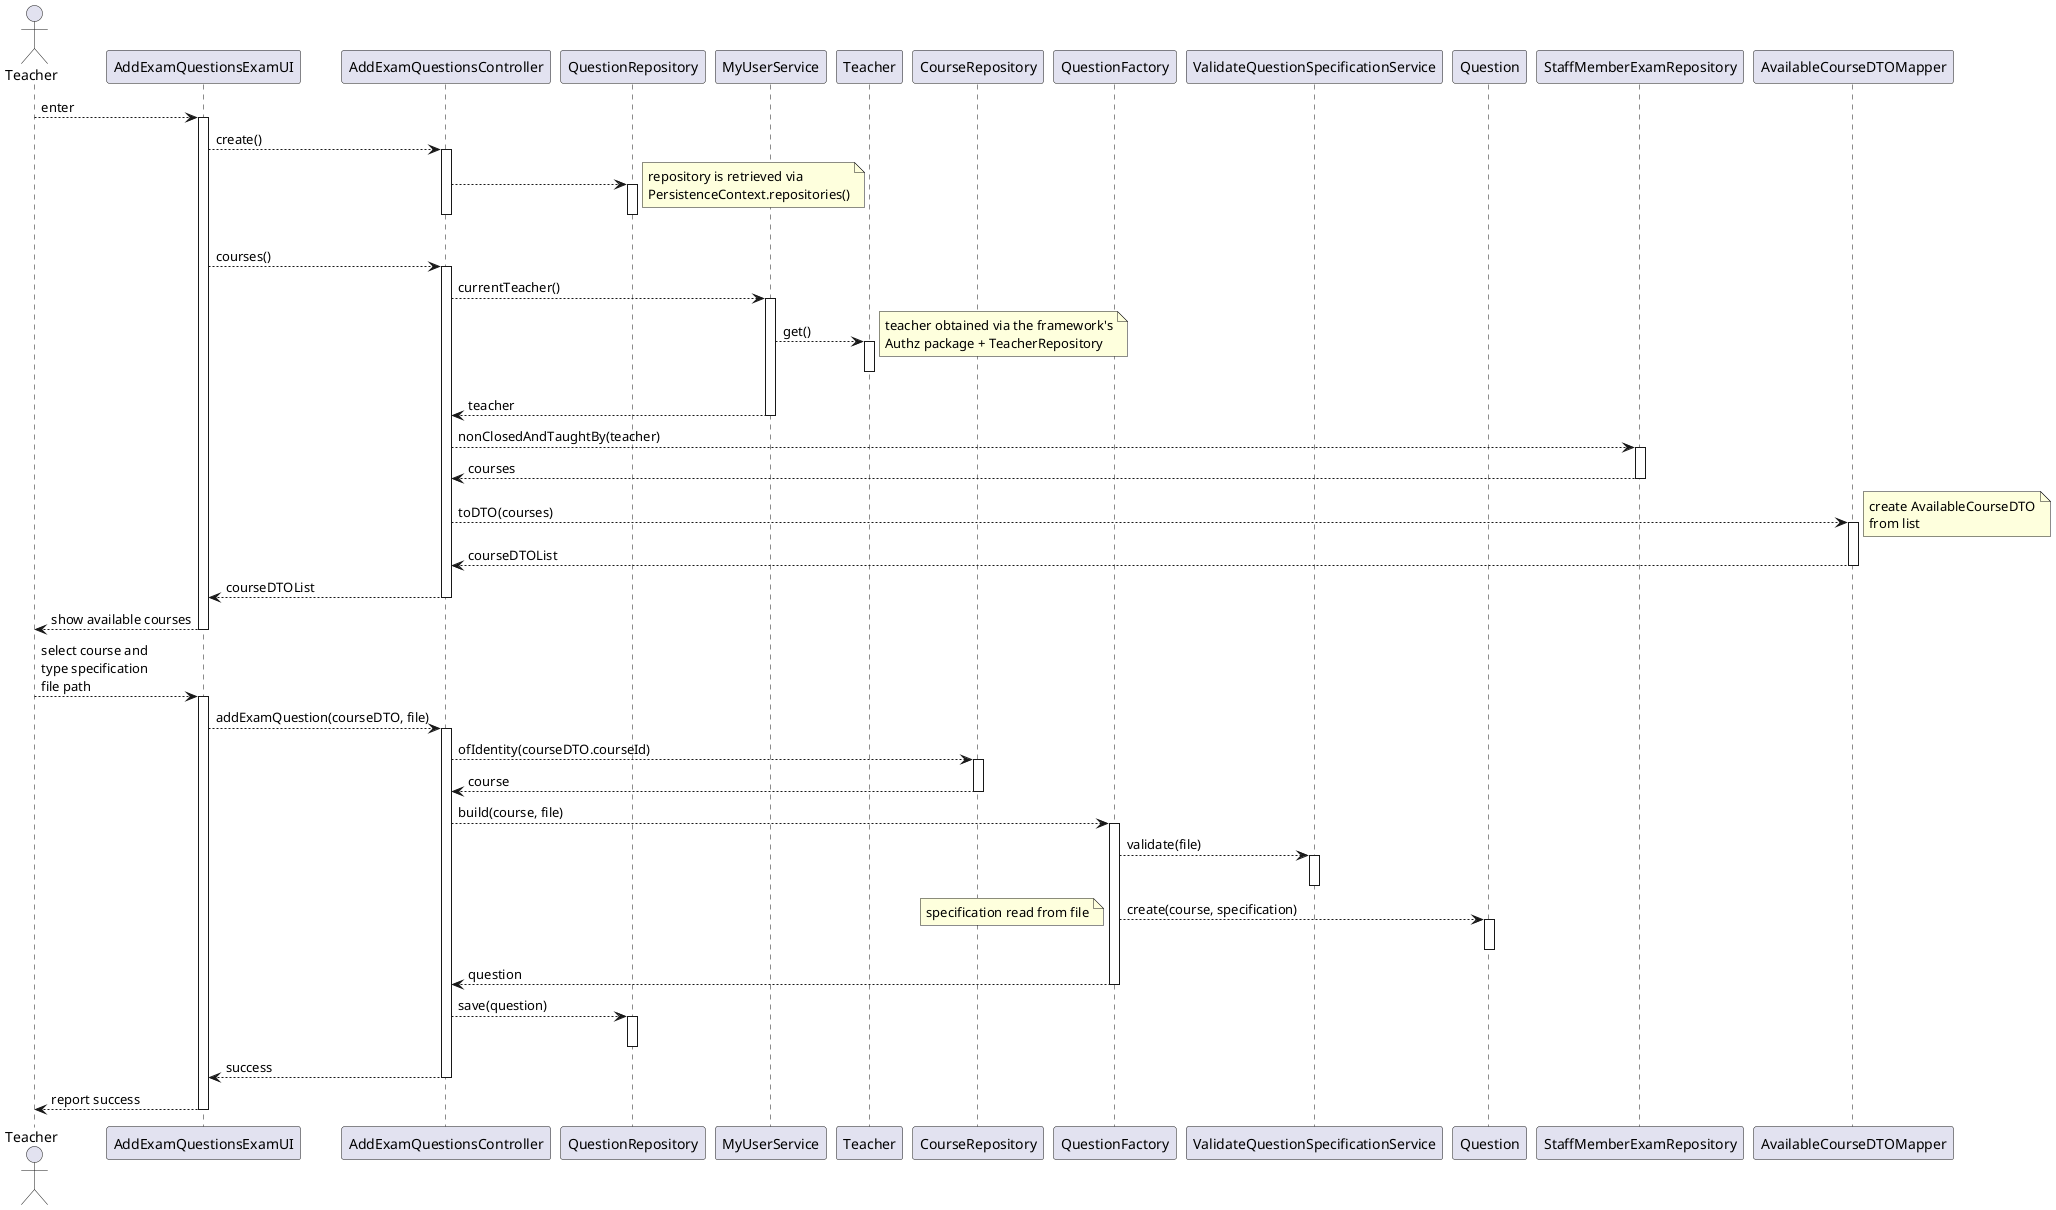 @startuml

actor Teacher as user
participant AddExamQuestionsExamUI as ui
participant AddExamQuestionsController as ctrl

participant QuestionRepository as repo

participant MyUserService as user_svc
participant Teacher as teacher

participant CourseRepository as c_repo

participant QuestionFactory as fact
participant ValidateQuestionSpecificationService as svc

participant Question as question


' participant SystemUser as sys_usr
' participant TeacherRepository as t_repo

participant StaffMemberExamRepository as sm_repo

participant AvailableCourseDTOMapper as mapper
' participant AvailableCourseDTO as dto


' participant PersistenceContext as ctx
' participant RepositoryFactory as rep_fac

' participant QuestionRepository as q_repo


user --> ui: enter

activate ui

    ui --> ctrl : create()
    activate ctrl
        ctrl --> repo
        note right : repository is retrieved via\nPersistenceContext.repositories()
        activate repo
        deactivate repo
    deactivate ctrl

    ui --> ctrl : courses()
    activate ctrl
        ctrl --> user_svc : currentTeacher()
        activate user_svc
            user_svc --> teacher : get()
            activate teacher
            deactivate teacher
            note right : teacher obtained via the framework's\nAuthz package + TeacherRepository
            user_svc --> ctrl : teacher
        deactivate user_svc

        ctrl --> sm_repo : nonClosedAndTaughtBy(teacher)
        activate sm_repo
            sm_repo --> ctrl : courses
        deactivate sm_repo

        ctrl --> mapper : toDTO(courses)
        note right : create AvailableCourseDTO\nfrom list
        activate mapper
            mapper --> ctrl : courseDTOList
        deactivate mapper
        '     loop for each course in courses
        '         mapper --> dto : create()
        '         activate dto
        '         deactivate dto
        '     end loop

        ctrl --> ui : courseDTOList
    deactivate ctrl

    ui --> user : show available courses
deactivate ui

user --> ui : select course and\ntype specification\nfile path

activate ui
    ui --> ctrl : addExamQuestion(courseDTO, file)
    activate ctrl
        ctrl --> c_repo : ofIdentity(courseDTO.courseId)
        activate c_repo
            c_repo --> ctrl : course
        deactivate c_repo

        ctrl --> fact : build(course, file)
        activate fact
            fact --> svc : validate(file)
            activate svc
            deactivate svc

            fact --> question : create(course, specification)
            note left : specification read from file
            activate question
            deactivate question

            fact --> ctrl : question
        deactivate fact

        ctrl --> repo : save(question)
        activate repo
        deactivate repo

        ctrl --> ui : success
    deactivate ctrl

    ui --> user : report success
deactivate ui

@enduml
